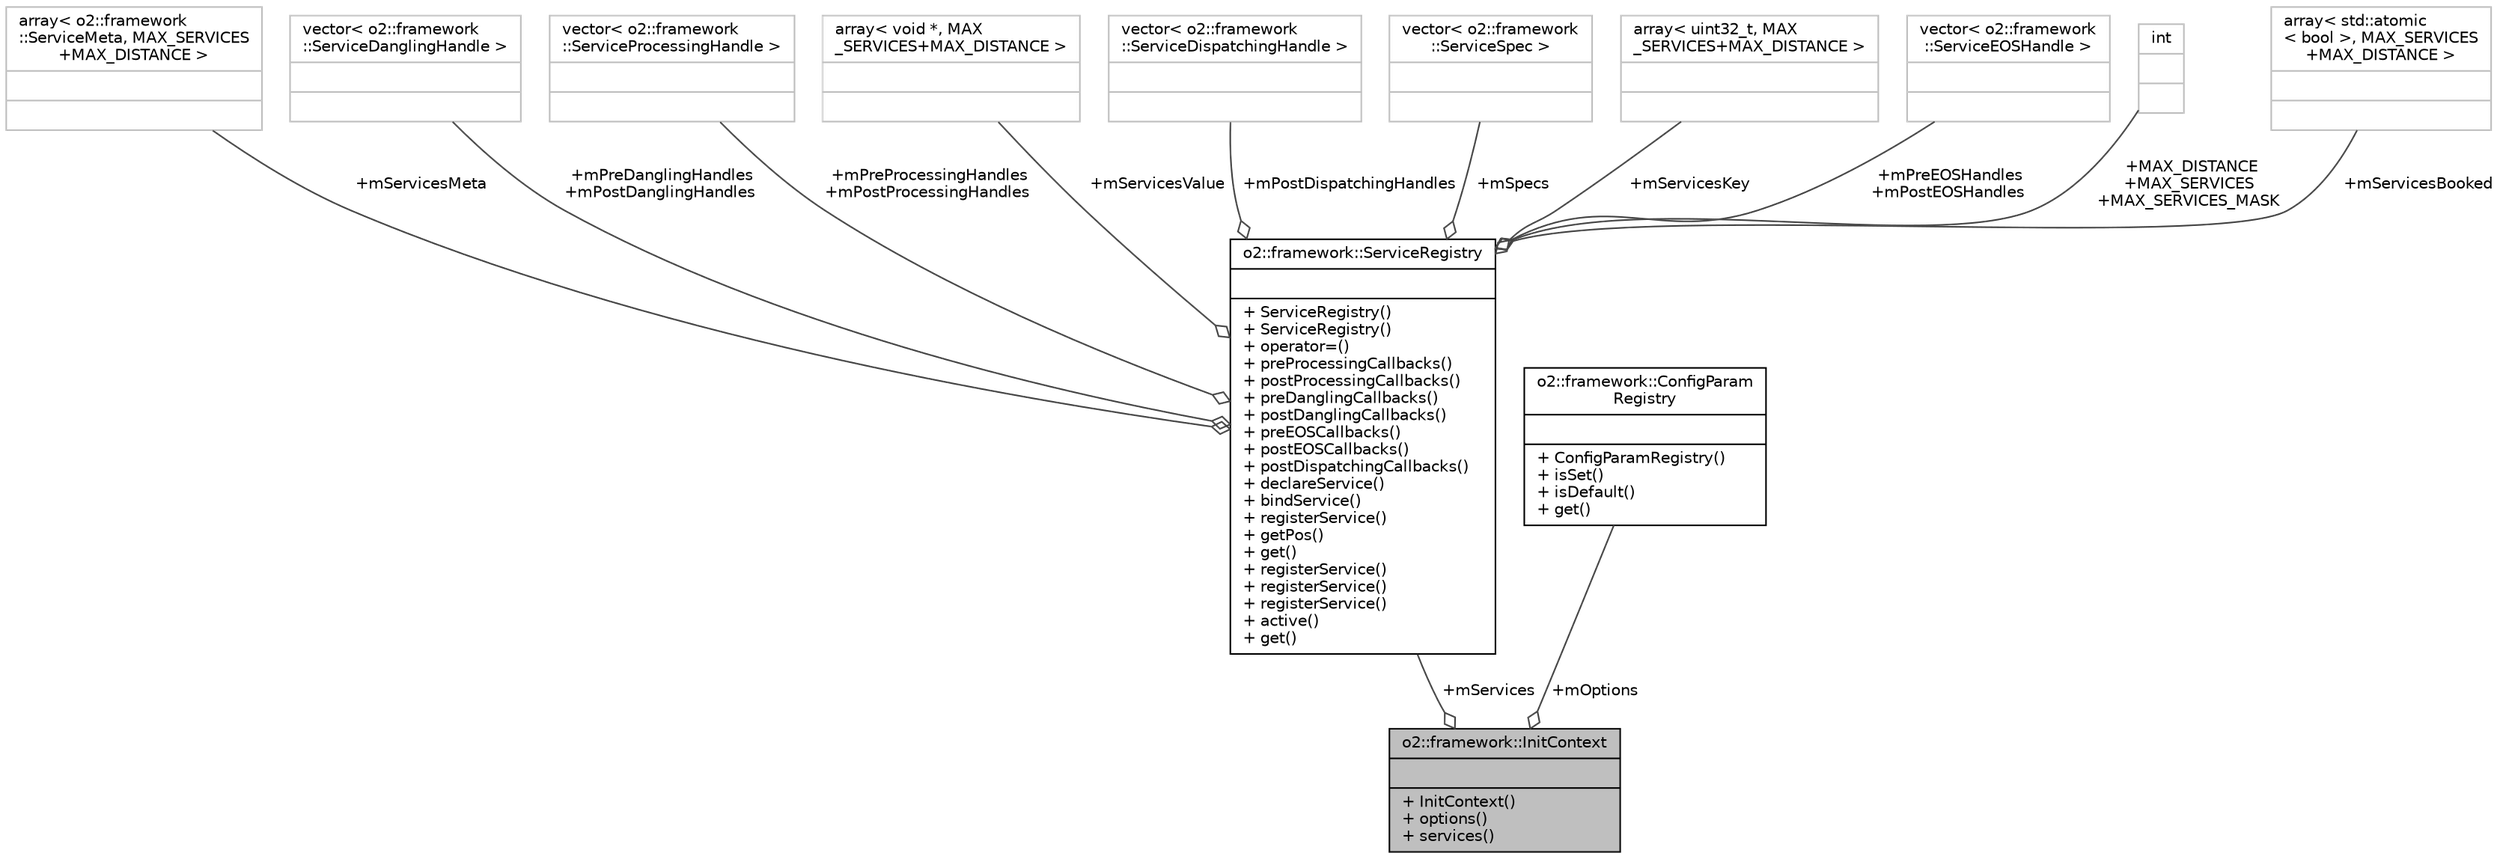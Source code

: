 digraph "o2::framework::InitContext"
{
 // INTERACTIVE_SVG=YES
  bgcolor="transparent";
  edge [fontname="Helvetica",fontsize="10",labelfontname="Helvetica",labelfontsize="10"];
  node [fontname="Helvetica",fontsize="10",shape=record];
  Node1 [label="{o2::framework::InitContext\n||+ InitContext()\l+ options()\l+ services()\l}",height=0.2,width=0.4,color="black", fillcolor="grey75", style="filled", fontcolor="black"];
  Node2 -> Node1 [color="grey25",fontsize="10",style="solid",label=" +mServices" ,arrowhead="odiamond",fontname="Helvetica"];
  Node2 [label="{o2::framework::ServiceRegistry\n||+ ServiceRegistry()\l+ ServiceRegistry()\l+ operator=()\l+ preProcessingCallbacks()\l+ postProcessingCallbacks()\l+ preDanglingCallbacks()\l+ postDanglingCallbacks()\l+ preEOSCallbacks()\l+ postEOSCallbacks()\l+ postDispatchingCallbacks()\l+ declareService()\l+ bindService()\l+ registerService()\l+ getPos()\l+ get()\l+ registerService()\l+ registerService()\l+ registerService()\l+ active()\l+ get()\l}",height=0.2,width=0.4,color="black",URL="$dc/dba/structo2_1_1framework_1_1ServiceRegistry.html"];
  Node3 -> Node2 [color="grey25",fontsize="10",style="solid",label=" +mServicesMeta" ,arrowhead="odiamond",fontname="Helvetica"];
  Node3 [label="{array\< o2::framework\l::ServiceMeta, MAX_SERVICES\l+MAX_DISTANCE \>\n||}",height=0.2,width=0.4,color="grey75"];
  Node4 -> Node2 [color="grey25",fontsize="10",style="solid",label=" +mPreDanglingHandles\n+mPostDanglingHandles" ,arrowhead="odiamond",fontname="Helvetica"];
  Node4 [label="{vector\< o2::framework\l::ServiceDanglingHandle \>\n||}",height=0.2,width=0.4,color="grey75"];
  Node5 -> Node2 [color="grey25",fontsize="10",style="solid",label=" +mPreProcessingHandles\n+mPostProcessingHandles" ,arrowhead="odiamond",fontname="Helvetica"];
  Node5 [label="{vector\< o2::framework\l::ServiceProcessingHandle \>\n||}",height=0.2,width=0.4,color="grey75"];
  Node6 -> Node2 [color="grey25",fontsize="10",style="solid",label=" +mServicesValue" ,arrowhead="odiamond",fontname="Helvetica"];
  Node6 [label="{array\< void *, MAX\l_SERVICES+MAX_DISTANCE \>\n||}",height=0.2,width=0.4,color="grey75"];
  Node7 -> Node2 [color="grey25",fontsize="10",style="solid",label=" +mPostDispatchingHandles" ,arrowhead="odiamond",fontname="Helvetica"];
  Node7 [label="{vector\< o2::framework\l::ServiceDispatchingHandle \>\n||}",height=0.2,width=0.4,color="grey75"];
  Node8 -> Node2 [color="grey25",fontsize="10",style="solid",label=" +mSpecs" ,arrowhead="odiamond",fontname="Helvetica"];
  Node8 [label="{vector\< o2::framework\l::ServiceSpec \>\n||}",height=0.2,width=0.4,color="grey75"];
  Node9 -> Node2 [color="grey25",fontsize="10",style="solid",label=" +mServicesKey" ,arrowhead="odiamond",fontname="Helvetica"];
  Node9 [label="{array\< uint32_t, MAX\l_SERVICES+MAX_DISTANCE \>\n||}",height=0.2,width=0.4,color="grey75"];
  Node10 -> Node2 [color="grey25",fontsize="10",style="solid",label=" +mPreEOSHandles\n+mPostEOSHandles" ,arrowhead="odiamond",fontname="Helvetica"];
  Node10 [label="{vector\< o2::framework\l::ServiceEOSHandle \>\n||}",height=0.2,width=0.4,color="grey75"];
  Node11 -> Node2 [color="grey25",fontsize="10",style="solid",label=" +MAX_DISTANCE\n+MAX_SERVICES\n+MAX_SERVICES_MASK" ,arrowhead="odiamond",fontname="Helvetica"];
  Node11 [label="{int\n||}",height=0.2,width=0.4,color="grey75"];
  Node12 -> Node2 [color="grey25",fontsize="10",style="solid",label=" +mServicesBooked" ,arrowhead="odiamond",fontname="Helvetica"];
  Node12 [label="{array\< std::atomic\l\< bool \>, MAX_SERVICES\l+MAX_DISTANCE \>\n||}",height=0.2,width=0.4,color="grey75"];
  Node13 -> Node1 [color="grey25",fontsize="10",style="solid",label=" +mOptions" ,arrowhead="odiamond",fontname="Helvetica"];
  Node13 [label="{o2::framework::ConfigParam\lRegistry\n||+ ConfigParamRegistry()\l+ isSet()\l+ isDefault()\l+ get()\l}",height=0.2,width=0.4,color="black",URL="$df/d6f/classo2_1_1framework_1_1ConfigParamRegistry.html"];
}
